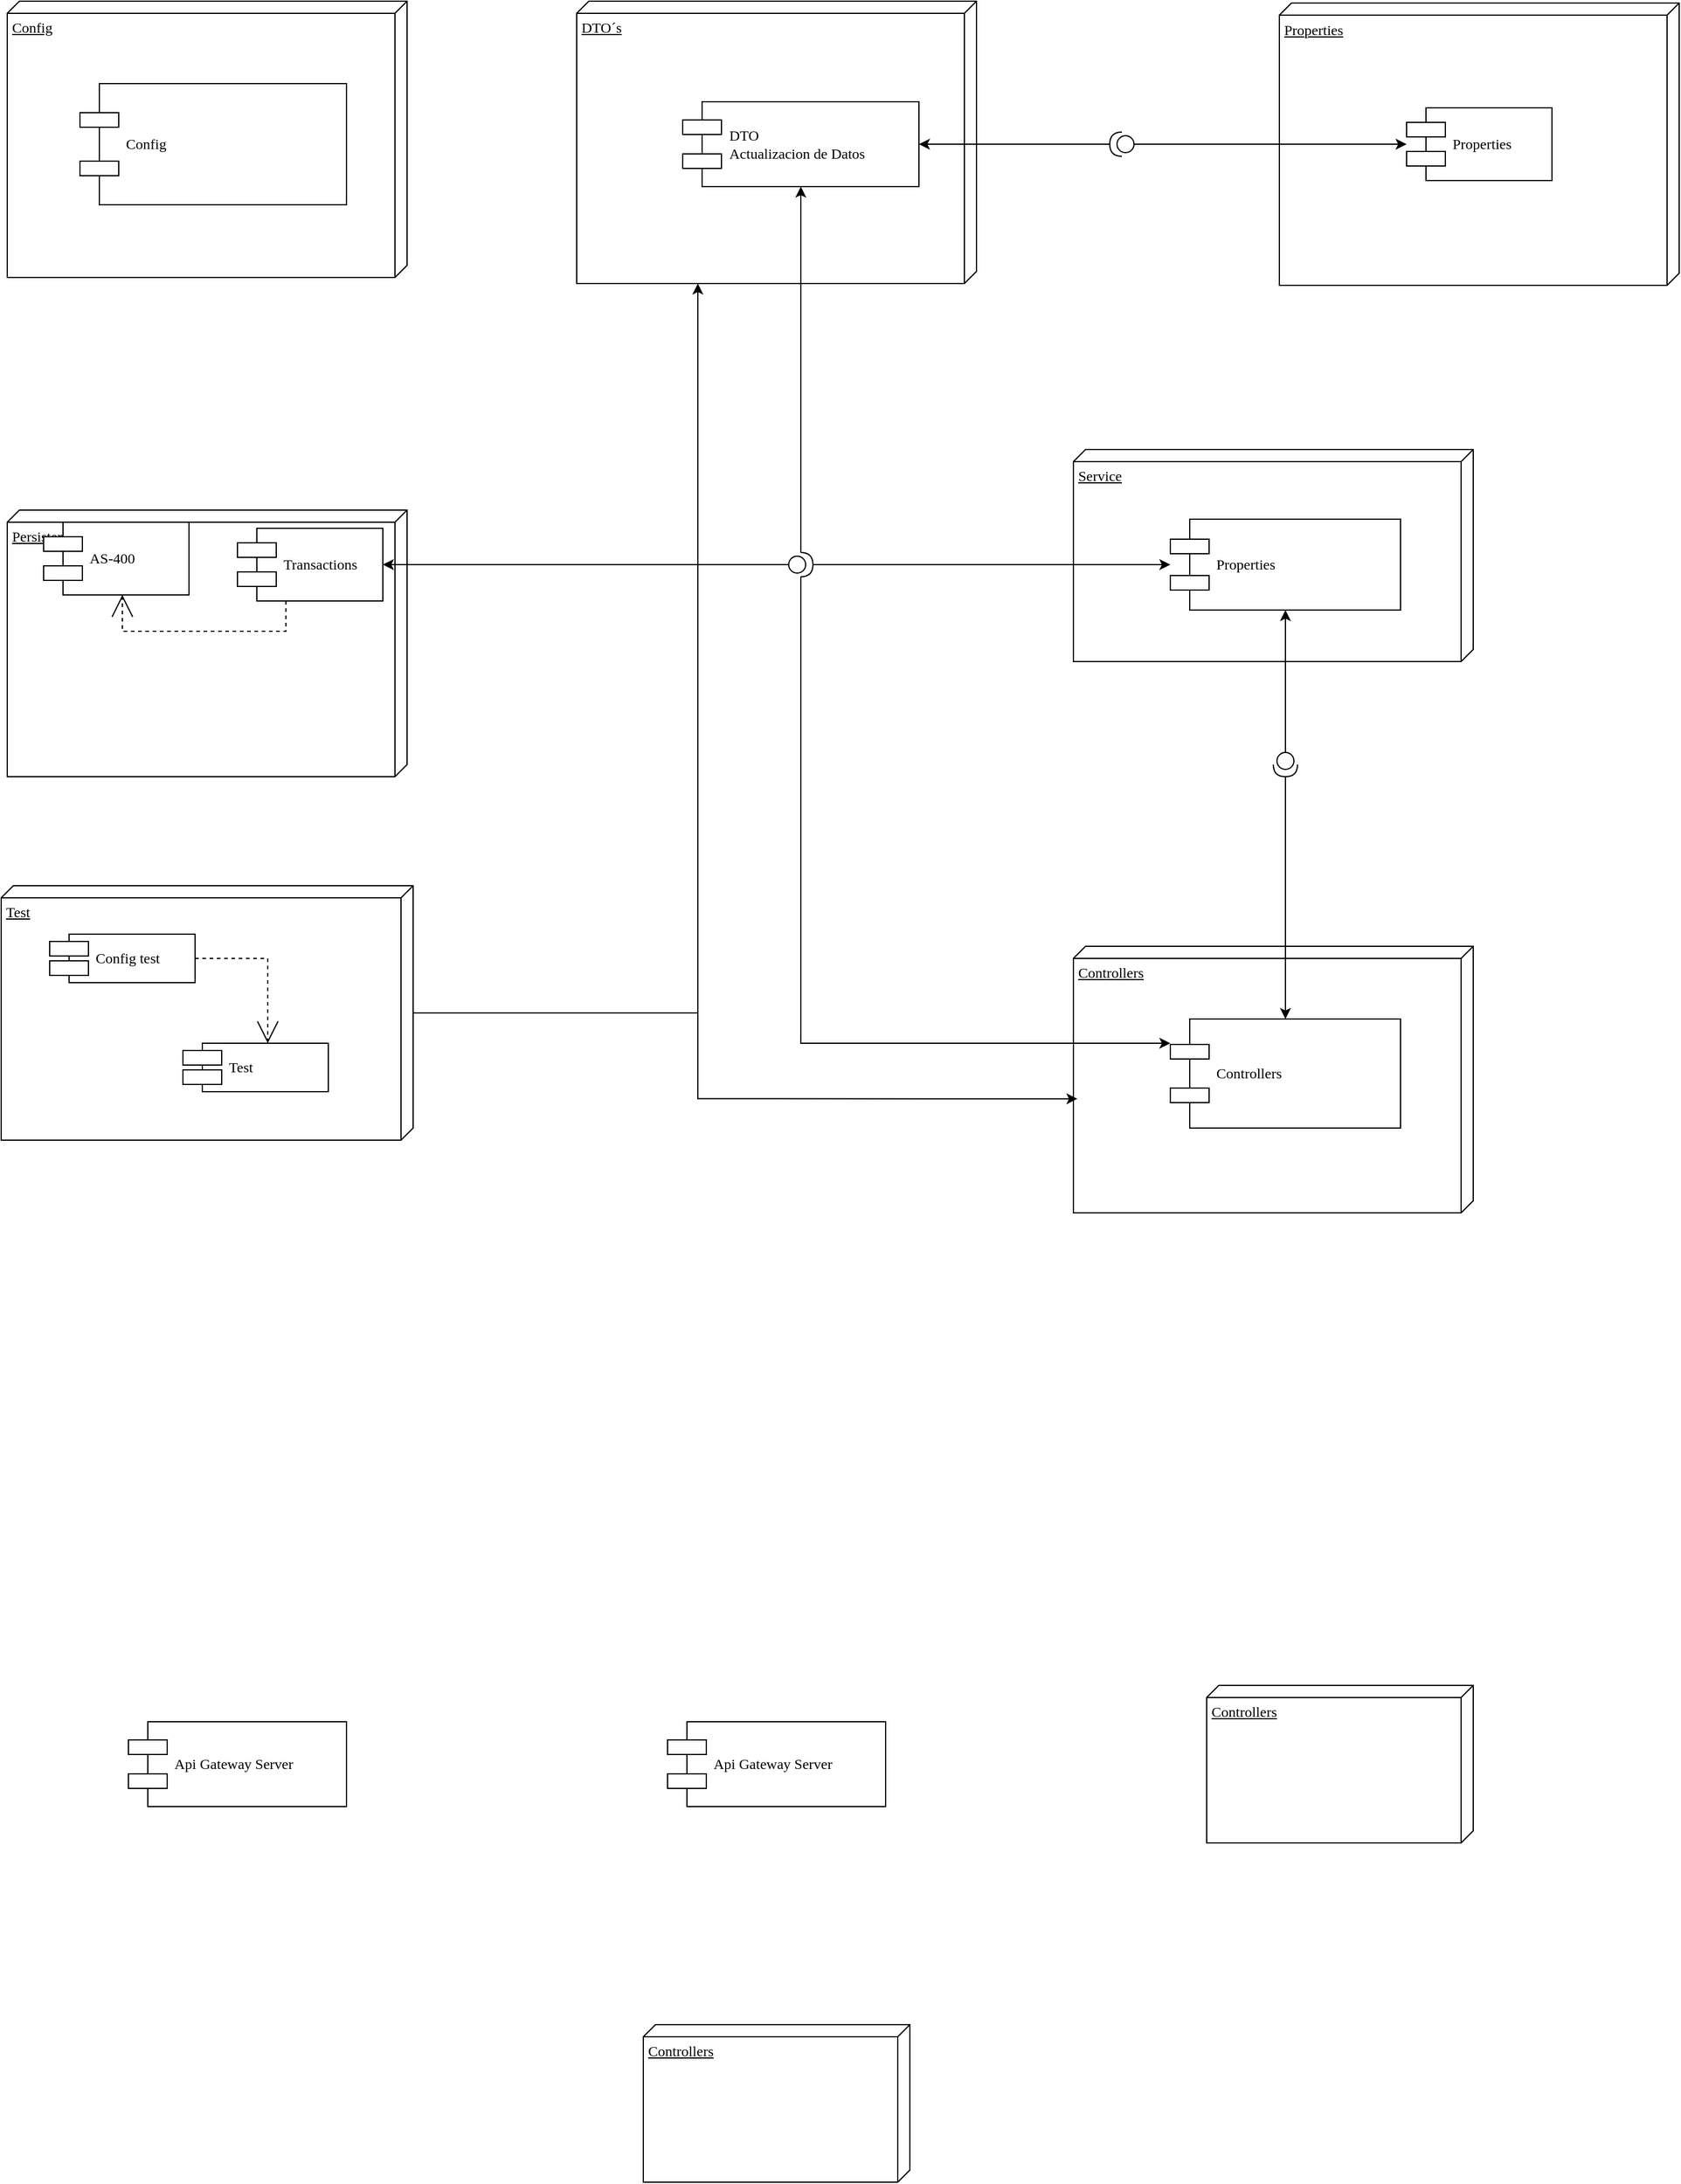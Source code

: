 <mxfile version="22.0.6" type="github">
  <diagram name="Page-1" id="5f0bae14-7c28-e335-631c-24af17079c00">
    <mxGraphModel dx="2632" dy="1450" grid="1" gridSize="10" guides="1" tooltips="1" connect="1" arrows="1" fold="1" page="1" pageScale="1" pageWidth="1100" pageHeight="850" background="none" math="0" shadow="0">
      <root>
        <mxCell id="0" />
        <mxCell id="1" parent="0" />
        <mxCell id="39150e848f15840c-1" value="Persistence of&amp;nbsp;data" style="verticalAlign=top;align=left;spacingTop=8;spacingLeft=2;spacingRight=12;shape=cube;size=10;direction=south;fontStyle=4;html=1;rounded=0;shadow=0;comic=0;labelBackgroundColor=none;strokeWidth=1;fontFamily=Verdana;fontSize=12" parent="1" vertex="1">
          <mxGeometry x="-400" y="-70" width="330" height="220" as="geometry" />
        </mxCell>
        <mxCell id="39150e848f15840c-2" value="DTO´s" style="verticalAlign=top;align=left;spacingTop=8;spacingLeft=2;spacingRight=12;shape=cube;size=10;direction=south;fontStyle=4;html=1;rounded=0;shadow=0;comic=0;labelBackgroundColor=none;strokeWidth=1;fontFamily=Verdana;fontSize=12" parent="1" vertex="1">
          <mxGeometry x="70" y="-490" width="330" height="233" as="geometry" />
        </mxCell>
        <mxCell id="39150e848f15840c-3" value="Properties" style="verticalAlign=top;align=left;spacingTop=8;spacingLeft=2;spacingRight=12;shape=cube;size=10;direction=south;fontStyle=4;html=1;rounded=0;shadow=0;comic=0;labelBackgroundColor=none;strokeWidth=1;fontFamily=Verdana;fontSize=12" parent="1" vertex="1">
          <mxGeometry x="650" y="-488.5" width="330" height="233" as="geometry" />
        </mxCell>
        <mxCell id="39150e848f15840c-5" value="Transactions" style="shape=component;align=left;spacingLeft=36;rounded=0;shadow=0;comic=0;labelBackgroundColor=none;strokeWidth=1;fontFamily=Verdana;fontSize=12;html=1;" parent="1" vertex="1">
          <mxGeometry x="-210" y="-55" width="120" height="60" as="geometry" />
        </mxCell>
        <mxCell id="39150e848f15840c-7" value="DTO &lt;br&gt;Actualizacion de Datos" style="shape=component;align=left;spacingLeft=36;rounded=0;shadow=0;comic=0;labelBackgroundColor=none;strokeWidth=1;fontFamily=Verdana;fontSize=12;html=1;" parent="1" vertex="1">
          <mxGeometry x="157.5" y="-407" width="195" height="70" as="geometry" />
        </mxCell>
        <mxCell id="39150e848f15840c-10" value="Properties" style="shape=component;align=left;spacingLeft=36;rounded=0;shadow=0;comic=0;labelBackgroundColor=none;strokeWidth=1;fontFamily=Verdana;fontSize=12;html=1;" parent="1" vertex="1">
          <mxGeometry x="755" y="-402" width="120" height="60" as="geometry" />
        </mxCell>
        <mxCell id="39150e848f15840c-15" style="edgeStyle=orthogonalEdgeStyle;rounded=0;html=1;labelBackgroundColor=none;startArrow=none;startFill=0;startSize=8;endArrow=open;endFill=0;endSize=16;fontFamily=Verdana;fontSize=12;dashed=1;" parent="1" source="39150e848f15840c-5" target="DHs9I-mUouy8rZesvVJs-1" edge="1">
          <mxGeometry relative="1" as="geometry">
            <Array as="points">
              <mxPoint x="-170" y="30" />
              <mxPoint x="-305" y="30" />
            </Array>
            <mxPoint x="-305" as="targetPoint" />
          </mxGeometry>
        </mxCell>
        <mxCell id="DHs9I-mUouy8rZesvVJs-1" value="AS-400" style="shape=component;align=left;spacingLeft=36;rounded=0;shadow=0;comic=0;labelBackgroundColor=none;strokeWidth=1;fontFamily=Verdana;fontSize=12;html=1;" parent="1" vertex="1">
          <mxGeometry x="-370" y="-60" width="120" height="60" as="geometry" />
        </mxCell>
        <mxCell id="DHs9I-mUouy8rZesvVJs-2" value="Config" style="verticalAlign=top;align=left;spacingTop=8;spacingLeft=2;spacingRight=12;shape=cube;size=10;direction=south;fontStyle=4;html=1;rounded=0;shadow=0;comic=0;labelBackgroundColor=none;strokeWidth=1;fontFamily=Verdana;fontSize=12" parent="1" vertex="1">
          <mxGeometry x="-400" y="-490" width="330" height="228" as="geometry" />
        </mxCell>
        <mxCell id="DHs9I-mUouy8rZesvVJs-3" value="Config" style="shape=component;align=left;spacingLeft=36;rounded=0;shadow=0;comic=0;labelBackgroundColor=none;strokeWidth=1;fontFamily=Verdana;fontSize=12;html=1;" parent="1" vertex="1">
          <mxGeometry x="-340" y="-422" width="220" height="100" as="geometry" />
        </mxCell>
        <mxCell id="DHs9I-mUouy8rZesvVJs-22" style="edgeStyle=orthogonalEdgeStyle;rounded=0;orthogonalLoop=1;jettySize=auto;html=1;" parent="1" source="DHs9I-mUouy8rZesvVJs-4" target="39150e848f15840c-2" edge="1">
          <mxGeometry relative="1" as="geometry">
            <Array as="points">
              <mxPoint x="170" y="345" />
            </Array>
          </mxGeometry>
        </mxCell>
        <mxCell id="DHs9I-mUouy8rZesvVJs-4" value="Test" style="verticalAlign=top;align=left;spacingTop=8;spacingLeft=2;spacingRight=12;shape=cube;size=10;direction=south;fontStyle=4;html=1;rounded=0;shadow=0;comic=0;labelBackgroundColor=none;strokeWidth=1;fontFamily=Verdana;fontSize=12" parent="1" vertex="1">
          <mxGeometry x="-405" y="240" width="340" height="210" as="geometry" />
        </mxCell>
        <mxCell id="DHs9I-mUouy8rZesvVJs-5" value="Test" style="shape=component;align=left;spacingLeft=36;rounded=0;shadow=0;comic=0;labelBackgroundColor=none;strokeWidth=1;fontFamily=Verdana;fontSize=12;html=1;" parent="1" vertex="1">
          <mxGeometry x="-255" y="370" width="120" height="40" as="geometry" />
        </mxCell>
        <mxCell id="DHs9I-mUouy8rZesvVJs-6" value="Controllers" style="verticalAlign=top;align=left;spacingTop=8;spacingLeft=2;spacingRight=12;shape=cube;size=10;direction=south;fontStyle=4;html=1;rounded=0;shadow=0;comic=0;labelBackgroundColor=none;strokeWidth=1;fontFamily=Verdana;fontSize=12" parent="1" vertex="1">
          <mxGeometry x="480" y="290" width="330" height="220" as="geometry" />
        </mxCell>
        <mxCell id="DHs9I-mUouy8rZesvVJs-7" value="Controllers" style="shape=component;align=left;spacingLeft=36;rounded=0;shadow=0;comic=0;labelBackgroundColor=none;strokeWidth=1;fontFamily=Verdana;fontSize=12;html=1;" parent="1" vertex="1">
          <mxGeometry x="560" y="350" width="190" height="90" as="geometry" />
        </mxCell>
        <mxCell id="DHs9I-mUouy8rZesvVJs-10" value="Service" style="verticalAlign=top;align=left;spacingTop=8;spacingLeft=2;spacingRight=12;shape=cube;size=10;direction=south;fontStyle=4;html=1;rounded=0;shadow=0;comic=0;labelBackgroundColor=none;strokeWidth=1;fontFamily=Verdana;fontSize=12" parent="1" vertex="1">
          <mxGeometry x="480" y="-120" width="330" height="175" as="geometry" />
        </mxCell>
        <mxCell id="DHs9I-mUouy8rZesvVJs-11" value="Properties" style="shape=component;align=left;spacingLeft=36;rounded=0;shadow=0;comic=0;labelBackgroundColor=none;strokeWidth=1;fontFamily=Verdana;fontSize=12;html=1;" parent="1" vertex="1">
          <mxGeometry x="560" y="-62.5" width="190" height="75" as="geometry" />
        </mxCell>
        <mxCell id="DHs9I-mUouy8rZesvVJs-13" style="edgeStyle=orthogonalEdgeStyle;rounded=0;orthogonalLoop=1;jettySize=auto;html=1;" parent="1" source="DHs9I-mUouy8rZesvVJs-12" target="39150e848f15840c-5" edge="1">
          <mxGeometry relative="1" as="geometry" />
        </mxCell>
        <mxCell id="DHs9I-mUouy8rZesvVJs-15" style="edgeStyle=orthogonalEdgeStyle;rounded=0;orthogonalLoop=1;jettySize=auto;html=1;" parent="1" source="DHs9I-mUouy8rZesvVJs-12" target="39150e848f15840c-7" edge="1">
          <mxGeometry relative="1" as="geometry" />
        </mxCell>
        <mxCell id="DHs9I-mUouy8rZesvVJs-19" style="edgeStyle=orthogonalEdgeStyle;rounded=0;orthogonalLoop=1;jettySize=auto;html=1;" parent="1" source="DHs9I-mUouy8rZesvVJs-12" target="DHs9I-mUouy8rZesvVJs-11" edge="1">
          <mxGeometry relative="1" as="geometry" />
        </mxCell>
        <mxCell id="DHs9I-mUouy8rZesvVJs-24" style="edgeStyle=orthogonalEdgeStyle;rounded=0;orthogonalLoop=1;jettySize=auto;html=1;" parent="1" source="DHs9I-mUouy8rZesvVJs-12" target="DHs9I-mUouy8rZesvVJs-7" edge="1">
          <mxGeometry relative="1" as="geometry">
            <Array as="points">
              <mxPoint x="255" y="370" />
            </Array>
          </mxGeometry>
        </mxCell>
        <mxCell id="DHs9I-mUouy8rZesvVJs-12" value="" style="shape=providedRequiredInterface;html=1;verticalLabelPosition=bottom;sketch=0;" parent="1" vertex="1">
          <mxGeometry x="245" y="-35" width="20" height="20" as="geometry" />
        </mxCell>
        <mxCell id="DHs9I-mUouy8rZesvVJs-17" style="edgeStyle=orthogonalEdgeStyle;rounded=0;orthogonalLoop=1;jettySize=auto;html=1;" parent="1" source="DHs9I-mUouy8rZesvVJs-16" target="39150e848f15840c-7" edge="1">
          <mxGeometry relative="1" as="geometry" />
        </mxCell>
        <mxCell id="DHs9I-mUouy8rZesvVJs-18" style="edgeStyle=orthogonalEdgeStyle;rounded=0;orthogonalLoop=1;jettySize=auto;html=1;" parent="1" source="DHs9I-mUouy8rZesvVJs-16" target="39150e848f15840c-10" edge="1">
          <mxGeometry relative="1" as="geometry" />
        </mxCell>
        <mxCell id="DHs9I-mUouy8rZesvVJs-16" value="" style="shape=providedRequiredInterface;html=1;verticalLabelPosition=bottom;sketch=0;rotation=-180;" parent="1" vertex="1">
          <mxGeometry x="510" y="-382" width="20" height="20" as="geometry" />
        </mxCell>
        <mxCell id="DHs9I-mUouy8rZesvVJs-20" value="Config test" style="shape=component;align=left;spacingLeft=36;rounded=0;shadow=0;comic=0;labelBackgroundColor=none;strokeWidth=1;fontFamily=Verdana;fontSize=12;html=1;" parent="1" vertex="1">
          <mxGeometry x="-365" y="280" width="120" height="40" as="geometry" />
        </mxCell>
        <mxCell id="DHs9I-mUouy8rZesvVJs-21" style="edgeStyle=orthogonalEdgeStyle;rounded=0;html=1;labelBackgroundColor=none;startArrow=none;startFill=0;startSize=8;endArrow=open;endFill=0;endSize=16;fontFamily=Verdana;fontSize=12;dashed=1;" parent="1" source="DHs9I-mUouy8rZesvVJs-20" target="DHs9I-mUouy8rZesvVJs-5" edge="1">
          <mxGeometry relative="1" as="geometry">
            <Array as="points">
              <mxPoint x="-185" y="300" />
            </Array>
            <mxPoint x="-165" y="135" as="sourcePoint" />
            <mxPoint x="165" y="200" as="targetPoint" />
          </mxGeometry>
        </mxCell>
        <mxCell id="DHs9I-mUouy8rZesvVJs-26" style="edgeStyle=orthogonalEdgeStyle;rounded=0;orthogonalLoop=1;jettySize=auto;html=1;" parent="1" source="DHs9I-mUouy8rZesvVJs-25" target="DHs9I-mUouy8rZesvVJs-11" edge="1">
          <mxGeometry relative="1" as="geometry" />
        </mxCell>
        <mxCell id="DHs9I-mUouy8rZesvVJs-27" style="edgeStyle=orthogonalEdgeStyle;rounded=0;orthogonalLoop=1;jettySize=auto;html=1;" parent="1" source="DHs9I-mUouy8rZesvVJs-25" target="DHs9I-mUouy8rZesvVJs-7" edge="1">
          <mxGeometry relative="1" as="geometry" />
        </mxCell>
        <mxCell id="DHs9I-mUouy8rZesvVJs-25" value="" style="shape=providedRequiredInterface;html=1;verticalLabelPosition=bottom;sketch=0;rotation=90;" parent="1" vertex="1">
          <mxGeometry x="645" y="130" width="20" height="20" as="geometry" />
        </mxCell>
        <mxCell id="DHs9I-mUouy8rZesvVJs-28" style="edgeStyle=orthogonalEdgeStyle;rounded=0;orthogonalLoop=1;jettySize=auto;html=1;entryX=0.572;entryY=0.99;entryDx=0;entryDy=0;entryPerimeter=0;" parent="1" source="DHs9I-mUouy8rZesvVJs-4" target="DHs9I-mUouy8rZesvVJs-6" edge="1">
          <mxGeometry relative="1" as="geometry">
            <Array as="points">
              <mxPoint x="170" y="345" />
              <mxPoint x="170" y="416" />
            </Array>
          </mxGeometry>
        </mxCell>
        <mxCell id="avdBAuHFWkykyo0Ebd1_-1" value="Api Gateway Server" style="shape=component;align=left;spacingLeft=36;rounded=0;shadow=0;comic=0;labelBackgroundColor=none;strokeWidth=1;fontFamily=Verdana;fontSize=12;html=1;" vertex="1" parent="1">
          <mxGeometry x="-300" y="930" width="180" height="70" as="geometry" />
        </mxCell>
        <mxCell id="avdBAuHFWkykyo0Ebd1_-3" value="Api Gateway Server" style="shape=component;align=left;spacingLeft=36;rounded=0;shadow=0;comic=0;labelBackgroundColor=none;strokeWidth=1;fontFamily=Verdana;fontSize=12;html=1;" vertex="1" parent="1">
          <mxGeometry x="145" y="930" width="180" height="70" as="geometry" />
        </mxCell>
        <mxCell id="avdBAuHFWkykyo0Ebd1_-5" value="Controllers" style="verticalAlign=top;align=left;spacingTop=8;spacingLeft=2;spacingRight=12;shape=cube;size=10;direction=south;fontStyle=4;html=1;rounded=0;shadow=0;comic=0;labelBackgroundColor=none;strokeWidth=1;fontFamily=Verdana;fontSize=12" vertex="1" parent="1">
          <mxGeometry x="125" y="1180" width="220" height="130" as="geometry" />
        </mxCell>
        <mxCell id="avdBAuHFWkykyo0Ebd1_-6" value="Controllers" style="verticalAlign=top;align=left;spacingTop=8;spacingLeft=2;spacingRight=12;shape=cube;size=10;direction=south;fontStyle=4;html=1;rounded=0;shadow=0;comic=0;labelBackgroundColor=none;strokeWidth=1;fontFamily=Verdana;fontSize=12" vertex="1" parent="1">
          <mxGeometry x="590" y="900" width="220" height="130" as="geometry" />
        </mxCell>
      </root>
    </mxGraphModel>
  </diagram>
</mxfile>
